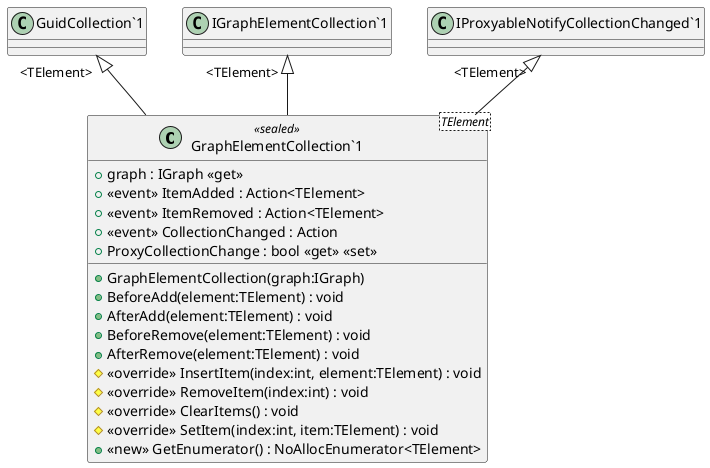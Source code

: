 @startuml
class "GraphElementCollection`1"<TElement> <<sealed>> {
    + GraphElementCollection(graph:IGraph)
    + graph : IGraph <<get>>
    +  <<event>> ItemAdded : Action<TElement> 
    +  <<event>> ItemRemoved : Action<TElement> 
    +  <<event>> CollectionChanged : Action 
    + ProxyCollectionChange : bool <<get>> <<set>>
    + BeforeAdd(element:TElement) : void
    + AfterAdd(element:TElement) : void
    + BeforeRemove(element:TElement) : void
    + AfterRemove(element:TElement) : void
    # <<override>> InsertItem(index:int, element:TElement) : void
    # <<override>> RemoveItem(index:int) : void
    # <<override>> ClearItems() : void
    # <<override>> SetItem(index:int, item:TElement) : void
    + <<new>> GetEnumerator() : NoAllocEnumerator<TElement>
}
"GuidCollection`1" "<TElement>" <|-- "GraphElementCollection`1"
"IGraphElementCollection`1" "<TElement>" <|-- "GraphElementCollection`1"
"IProxyableNotifyCollectionChanged`1" "<TElement>" <|-- "GraphElementCollection`1"
@enduml
